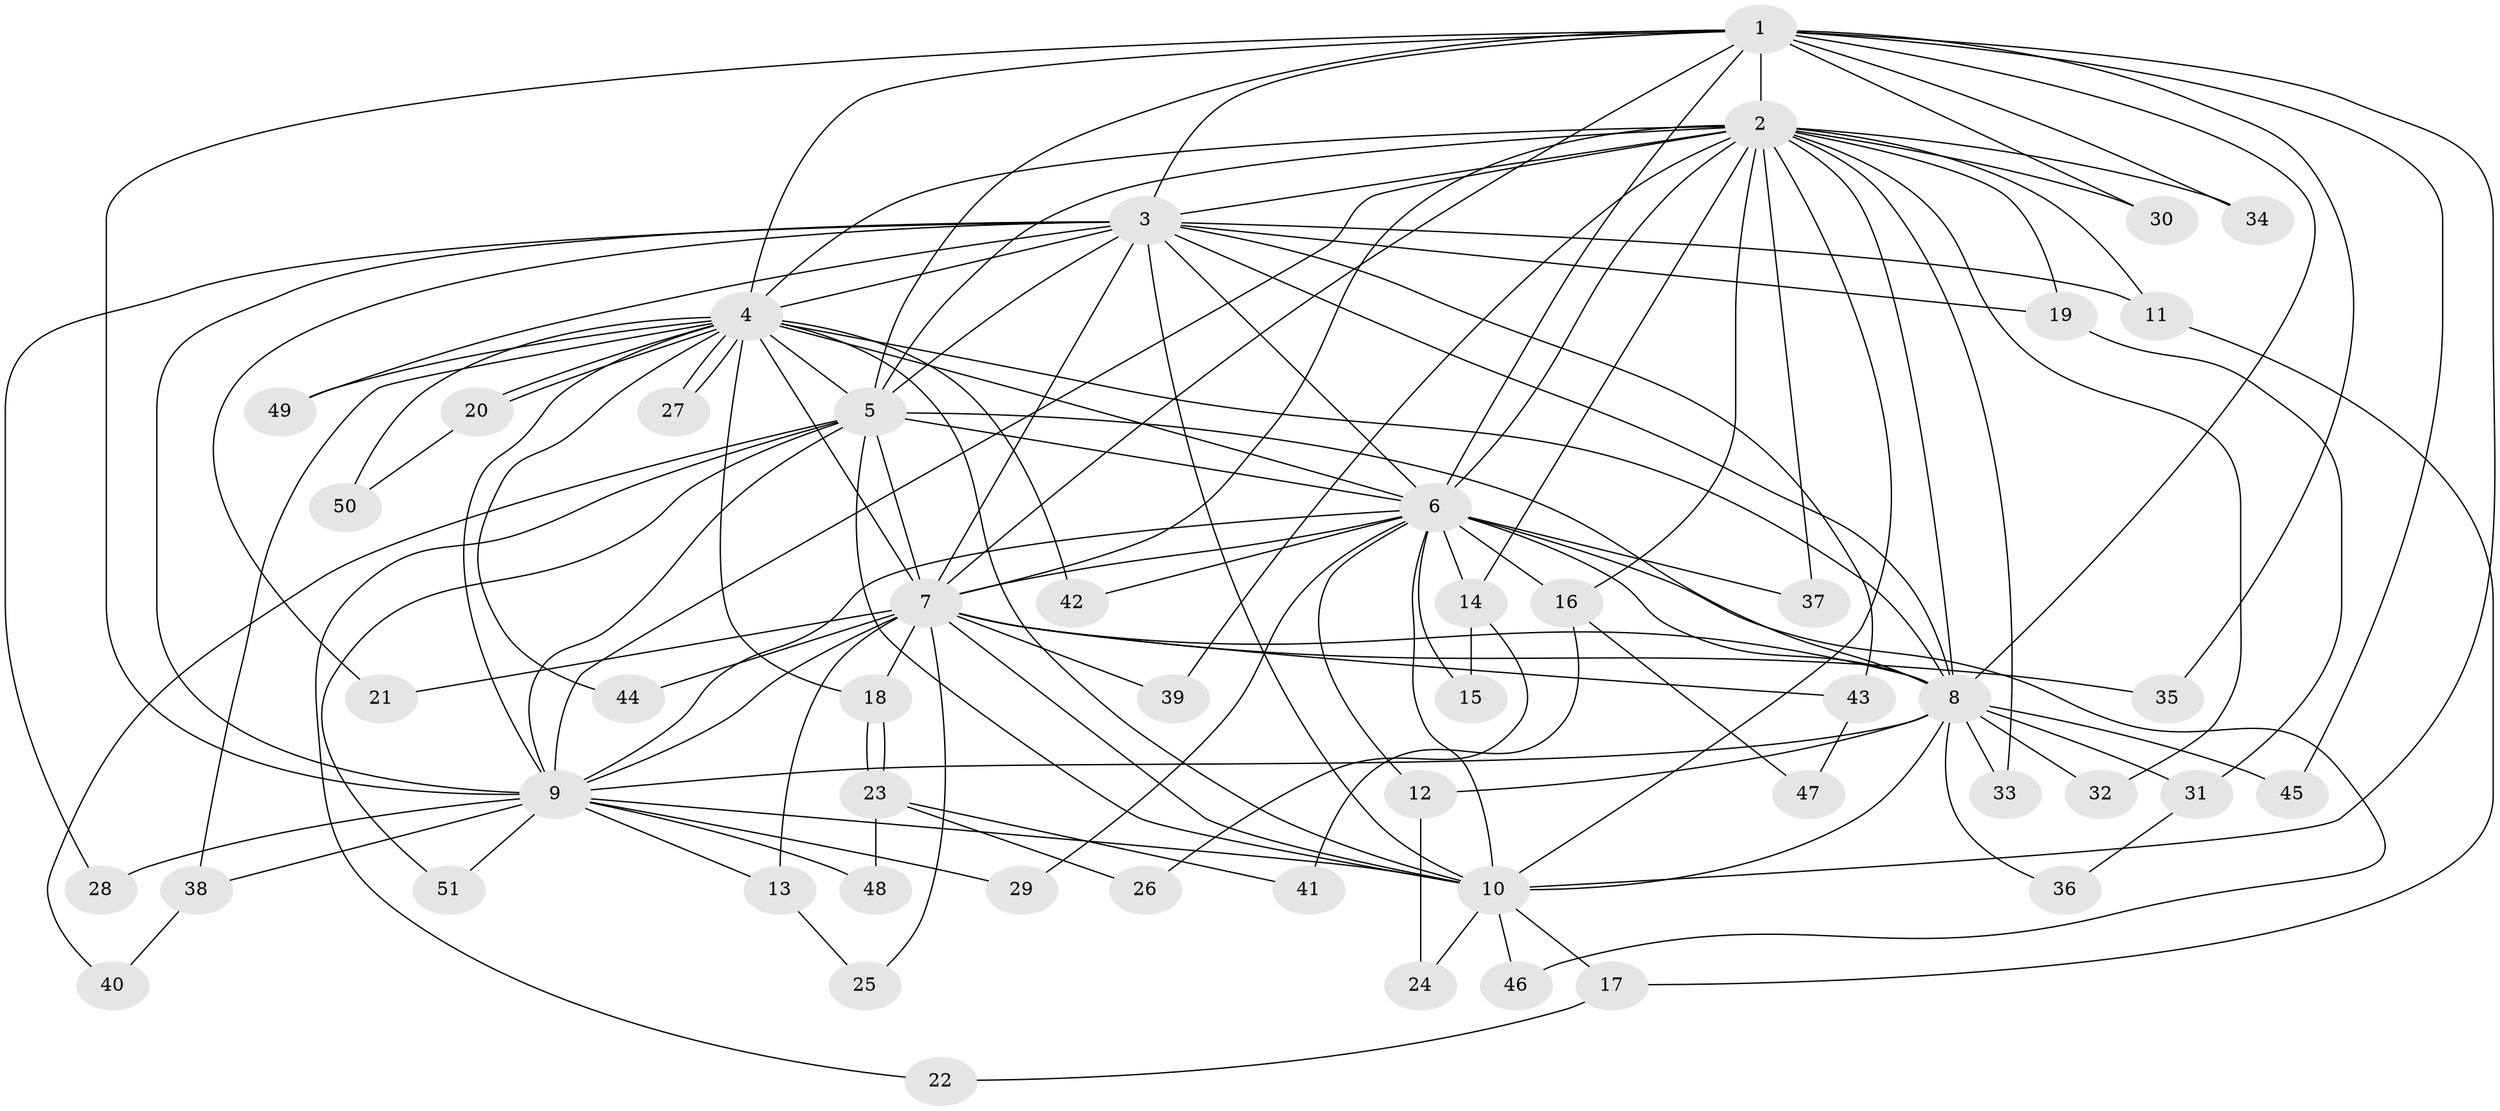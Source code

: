 // coarse degree distribution, {17: 0.027777777777777776, 19: 0.027777777777777776, 12: 0.05555555555555555, 9: 0.05555555555555555, 13: 0.05555555555555555, 4: 0.05555555555555555, 2: 0.6111111111111112, 3: 0.05555555555555555, 5: 0.027777777777777776, 1: 0.027777777777777776}
// Generated by graph-tools (version 1.1) at 2025/41/03/06/25 10:41:33]
// undirected, 51 vertices, 127 edges
graph export_dot {
graph [start="1"]
  node [color=gray90,style=filled];
  1;
  2;
  3;
  4;
  5;
  6;
  7;
  8;
  9;
  10;
  11;
  12;
  13;
  14;
  15;
  16;
  17;
  18;
  19;
  20;
  21;
  22;
  23;
  24;
  25;
  26;
  27;
  28;
  29;
  30;
  31;
  32;
  33;
  34;
  35;
  36;
  37;
  38;
  39;
  40;
  41;
  42;
  43;
  44;
  45;
  46;
  47;
  48;
  49;
  50;
  51;
  1 -- 2;
  1 -- 3;
  1 -- 4;
  1 -- 5;
  1 -- 6;
  1 -- 7;
  1 -- 8;
  1 -- 9;
  1 -- 10;
  1 -- 30;
  1 -- 34;
  1 -- 35;
  1 -- 45;
  2 -- 3;
  2 -- 4;
  2 -- 5;
  2 -- 6;
  2 -- 7;
  2 -- 8;
  2 -- 9;
  2 -- 10;
  2 -- 11;
  2 -- 14;
  2 -- 16;
  2 -- 19;
  2 -- 30;
  2 -- 32;
  2 -- 33;
  2 -- 34;
  2 -- 37;
  2 -- 39;
  3 -- 4;
  3 -- 5;
  3 -- 6;
  3 -- 7;
  3 -- 8;
  3 -- 9;
  3 -- 10;
  3 -- 11;
  3 -- 19;
  3 -- 21;
  3 -- 28;
  3 -- 43;
  3 -- 49;
  4 -- 5;
  4 -- 6;
  4 -- 7;
  4 -- 8;
  4 -- 9;
  4 -- 10;
  4 -- 18;
  4 -- 20;
  4 -- 20;
  4 -- 27;
  4 -- 27;
  4 -- 38;
  4 -- 42;
  4 -- 44;
  4 -- 49;
  4 -- 50;
  5 -- 6;
  5 -- 7;
  5 -- 8;
  5 -- 9;
  5 -- 10;
  5 -- 22;
  5 -- 40;
  5 -- 51;
  6 -- 7;
  6 -- 8;
  6 -- 9;
  6 -- 10;
  6 -- 12;
  6 -- 14;
  6 -- 15;
  6 -- 16;
  6 -- 29;
  6 -- 37;
  6 -- 42;
  6 -- 46;
  7 -- 8;
  7 -- 9;
  7 -- 10;
  7 -- 13;
  7 -- 18;
  7 -- 21;
  7 -- 25;
  7 -- 35;
  7 -- 39;
  7 -- 43;
  7 -- 44;
  8 -- 9;
  8 -- 10;
  8 -- 12;
  8 -- 31;
  8 -- 32;
  8 -- 33;
  8 -- 36;
  8 -- 45;
  9 -- 10;
  9 -- 13;
  9 -- 28;
  9 -- 29;
  9 -- 38;
  9 -- 48;
  9 -- 51;
  10 -- 17;
  10 -- 24;
  10 -- 46;
  11 -- 17;
  12 -- 24;
  13 -- 25;
  14 -- 15;
  14 -- 26;
  16 -- 41;
  16 -- 47;
  17 -- 22;
  18 -- 23;
  18 -- 23;
  19 -- 31;
  20 -- 50;
  23 -- 26;
  23 -- 41;
  23 -- 48;
  31 -- 36;
  38 -- 40;
  43 -- 47;
}
